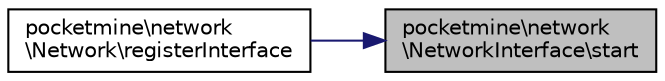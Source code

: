 digraph "pocketmine\network\NetworkInterface\start"
{
 // INTERACTIVE_SVG=YES
 // LATEX_PDF_SIZE
  edge [fontname="Helvetica",fontsize="10",labelfontname="Helvetica",labelfontsize="10"];
  node [fontname="Helvetica",fontsize="10",shape=record];
  rankdir="RL";
  Node1 [label="pocketmine\\network\l\\NetworkInterface\\start",height=0.2,width=0.4,color="black", fillcolor="grey75", style="filled", fontcolor="black",tooltip=" "];
  Node1 -> Node2 [dir="back",color="midnightblue",fontsize="10",style="solid",fontname="Helvetica"];
  Node2 [label="pocketmine\\network\l\\Network\\registerInterface",height=0.2,width=0.4,color="black", fillcolor="white", style="filled",URL="$df/d91/classpocketmine_1_1network_1_1_network.html#ad1a0ba2b62d865d77ae680e17ee5b0fd",tooltip=" "];
}
